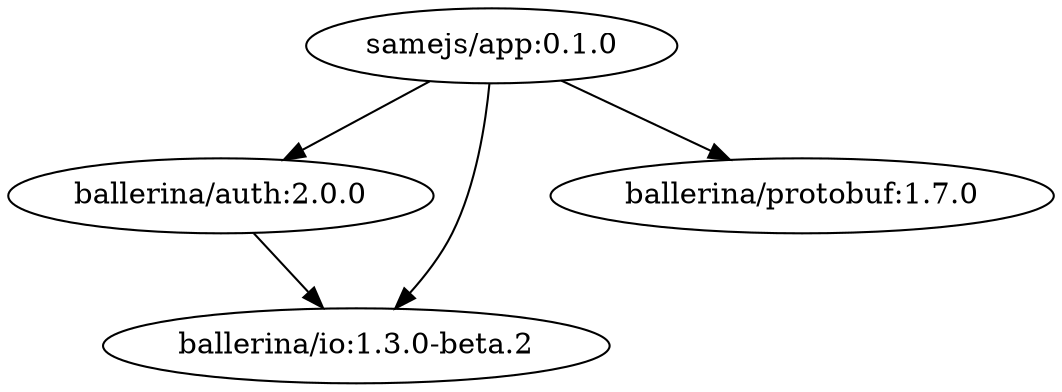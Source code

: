 digraph "example1" {
    "ballerina/auth:2.0.0" -> "ballerina/io:1.3.0-beta.2"
    "samejs/app:0.1.0" -> "ballerina/auth:2.0.0"
    "samejs/app:0.1.0" -> "ballerina/io:1.3.0-beta.2"
    "samejs/app:0.1.0" -> "ballerina/protobuf:1.7.0"

    "ballerina/io:1.3.0-beta.2" [repo = "local"]
}
